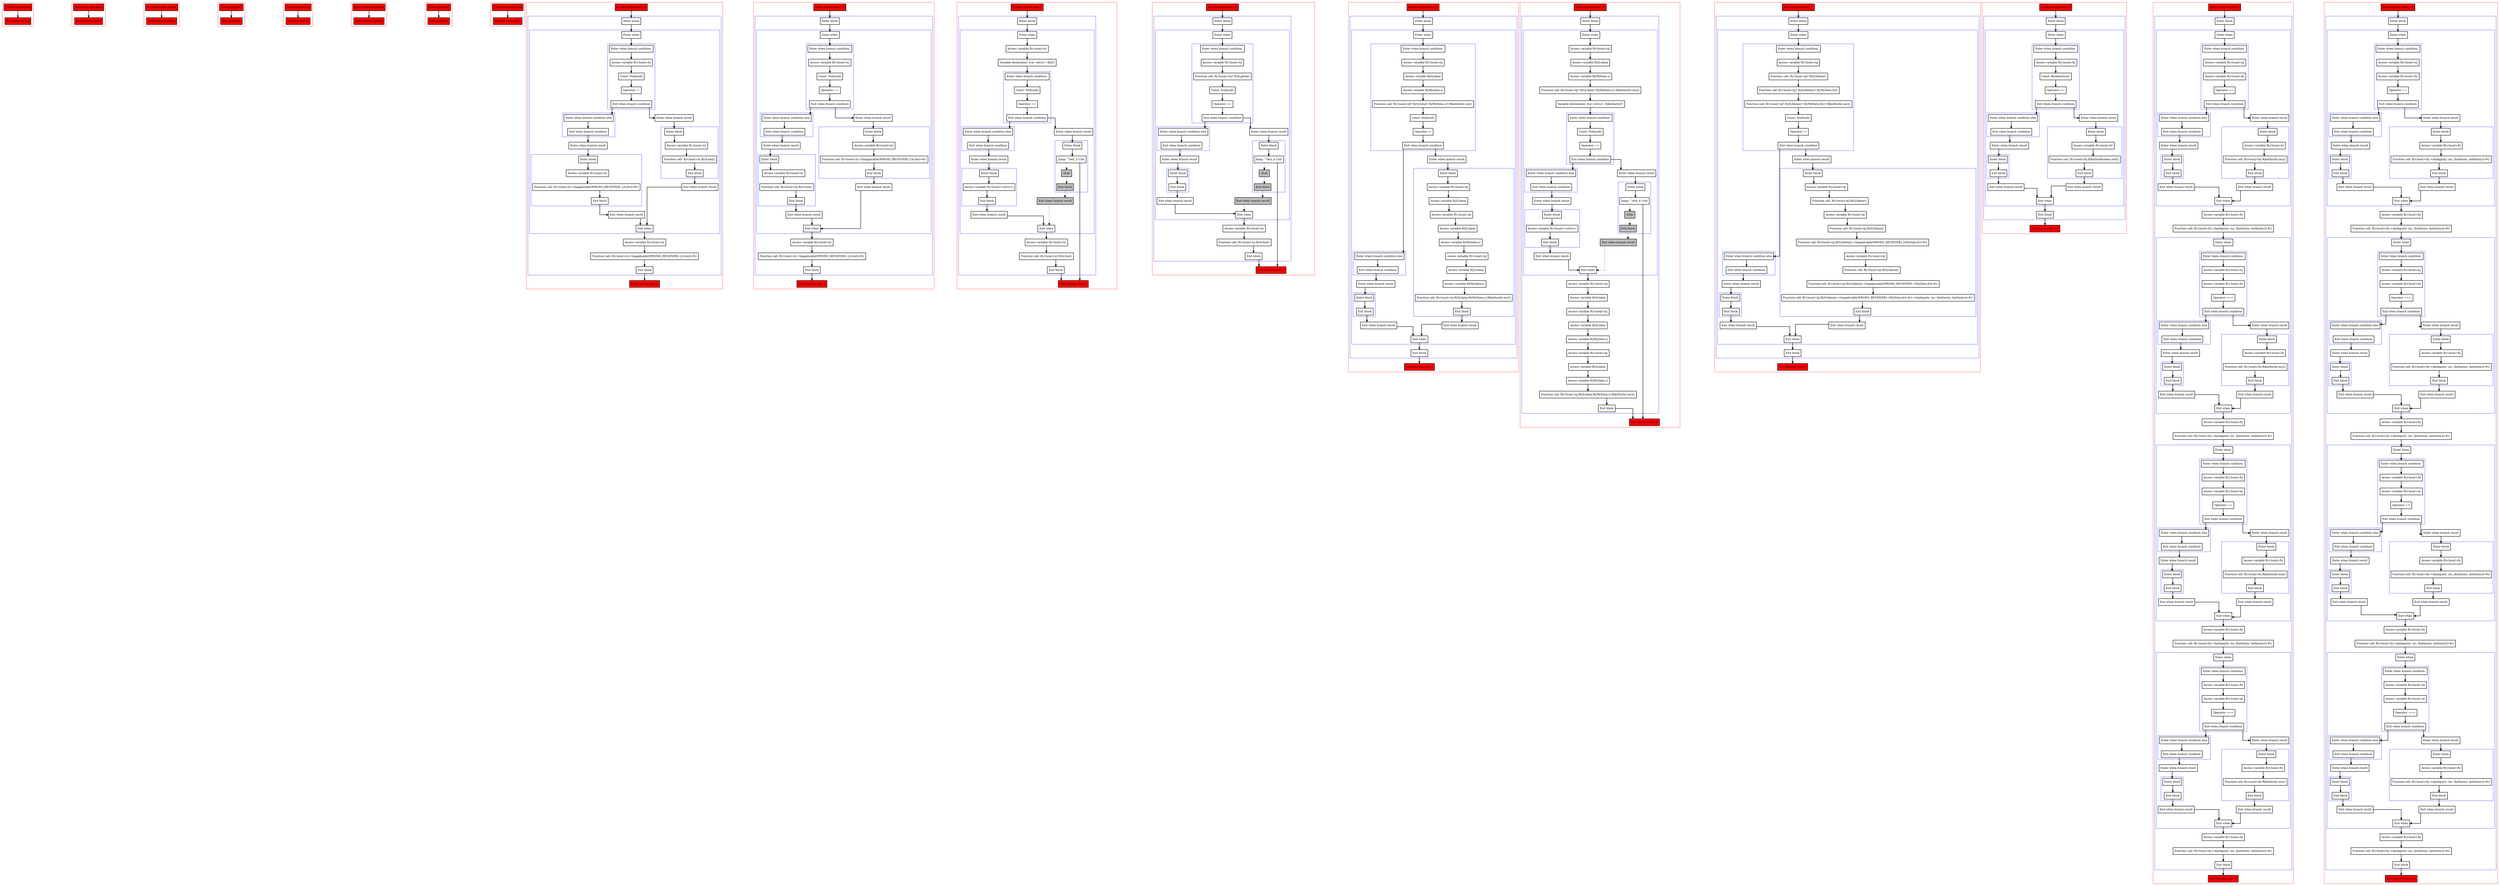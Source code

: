 digraph nullability_kt {
  graph [splines=ortho nodesep=3]
  node [shape=box penwidth=2]
  edge [penwidth=2]

  subgraph cluster_0 {
    color=red
    0 [label="Enter function foo" style="filled" fillcolor=red];
    1 [label="Exit function foo" style="filled" fillcolor=red];
  }

  0 -> {1};

  subgraph cluster_1 {
    color=red
    2 [label="Enter function getA" style="filled" fillcolor=red];
    3 [label="Exit function getA" style="filled" fillcolor=red];
  }

  2 -> {3};

  subgraph cluster_2 {
    color=red
    4 [label="Enter function getter" style="filled" fillcolor=red];
    5 [label="Exit function getter" style="filled" fillcolor=red];
  }

  4 -> {5};

  subgraph cluster_3 {
    color=red
    6 [label="Enter property" style="filled" fillcolor=red];
    7 [label="Exit property" style="filled" fillcolor=red];
  }

  6 -> {7};

  subgraph cluster_4 {
    color=red
    8 [label="Enter function fs" style="filled" fillcolor=red];
    9 [label="Exit function fs" style="filled" fillcolor=red];
  }

  8 -> {9};

  subgraph cluster_5 {
    color=red
    10 [label="Enter function getter" style="filled" fillcolor=red];
    11 [label="Exit function getter" style="filled" fillcolor=red];
  }

  10 -> {11};

  subgraph cluster_6 {
    color=red
    12 [label="Enter property" style="filled" fillcolor=red];
    13 [label="Exit property" style="filled" fillcolor=red];
  }

  12 -> {13};

  subgraph cluster_7 {
    color=red
    14 [label="Enter function fdata" style="filled" fillcolor=red];
    15 [label="Exit function fdata" style="filled" fillcolor=red];
  }

  14 -> {15};

  subgraph cluster_8 {
    color=red
    16 [label="Enter function test_1" style="filled" fillcolor=red];
    subgraph cluster_9 {
      color=blue
      17 [label="Enter block"];
      subgraph cluster_10 {
        color=blue
        18 [label="Enter when"];
        subgraph cluster_11 {
          color=blue
          19 [label="Enter when branch condition "];
          20 [label="Access variable R|<local>/x|"];
          21 [label="Const: Null(null)"];
          22 [label="Operator !="];
          23 [label="Exit when branch condition"];
        }
        subgraph cluster_12 {
          color=blue
          24 [label="Enter when branch condition else"];
          25 [label="Exit when branch condition"];
        }
        26 [label="Enter when branch result"];
        subgraph cluster_13 {
          color=blue
          27 [label="Enter block"];
          28 [label="Access variable R|<local>/x|"];
          29 [label="Function call: R|<local>/x|.<Inapplicable(WRONG_RECEIVER): [/A.foo]>#()"];
          30 [label="Exit block"];
        }
        31 [label="Exit when branch result"];
        32 [label="Enter when branch result"];
        subgraph cluster_14 {
          color=blue
          33 [label="Enter block"];
          34 [label="Access variable R|<local>/x|"];
          35 [label="Function call: R|<local>/x|.R|/A.foo|()"];
          36 [label="Exit block"];
        }
        37 [label="Exit when branch result"];
        38 [label="Exit when"];
      }
      39 [label="Access variable R|<local>/x|"];
      40 [label="Function call: R|<local>/x|.<Inapplicable(WRONG_RECEIVER): [/A.foo]>#()"];
      41 [label="Exit block"];
    }
    42 [label="Exit function test_1" style="filled" fillcolor=red];
  }

  16 -> {17};
  17 -> {18};
  18 -> {19};
  19 -> {20};
  20 -> {21};
  21 -> {22};
  22 -> {23};
  23 -> {32 24};
  24 -> {25};
  25 -> {26};
  26 -> {27};
  27 -> {28};
  28 -> {29};
  29 -> {30};
  30 -> {31};
  31 -> {38};
  32 -> {33};
  33 -> {34};
  34 -> {35};
  35 -> {36};
  36 -> {37};
  37 -> {38};
  38 -> {39};
  39 -> {40};
  40 -> {41};
  41 -> {42};

  subgraph cluster_15 {
    color=red
    43 [label="Enter function test_2" style="filled" fillcolor=red];
    subgraph cluster_16 {
      color=blue
      44 [label="Enter block"];
      subgraph cluster_17 {
        color=blue
        45 [label="Enter when"];
        subgraph cluster_18 {
          color=blue
          46 [label="Enter when branch condition "];
          47 [label="Access variable R|<local>/x|"];
          48 [label="Const: Null(null)"];
          49 [label="Operator =="];
          50 [label="Exit when branch condition"];
        }
        subgraph cluster_19 {
          color=blue
          51 [label="Enter when branch condition else"];
          52 [label="Exit when branch condition"];
        }
        53 [label="Enter when branch result"];
        subgraph cluster_20 {
          color=blue
          54 [label="Enter block"];
          55 [label="Access variable R|<local>/x|"];
          56 [label="Function call: R|<local>/x|.R|/A.foo|()"];
          57 [label="Exit block"];
        }
        58 [label="Exit when branch result"];
        59 [label="Enter when branch result"];
        subgraph cluster_21 {
          color=blue
          60 [label="Enter block"];
          61 [label="Access variable R|<local>/x|"];
          62 [label="Function call: R|<local>/x|.<Inapplicable(WRONG_RECEIVER): [/A.foo]>#()"];
          63 [label="Exit block"];
        }
        64 [label="Exit when branch result"];
        65 [label="Exit when"];
      }
      66 [label="Access variable R|<local>/x|"];
      67 [label="Function call: R|<local>/x|.<Inapplicable(WRONG_RECEIVER): [/A.foo]>#()"];
      68 [label="Exit block"];
    }
    69 [label="Exit function test_2" style="filled" fillcolor=red];
  }

  43 -> {44};
  44 -> {45};
  45 -> {46};
  46 -> {47};
  47 -> {48};
  48 -> {49};
  49 -> {50};
  50 -> {59 51};
  51 -> {52};
  52 -> {53};
  53 -> {54};
  54 -> {55};
  55 -> {56};
  56 -> {57};
  57 -> {58};
  58 -> {65};
  59 -> {60};
  60 -> {61};
  61 -> {62};
  62 -> {63};
  63 -> {64};
  64 -> {65};
  65 -> {66};
  66 -> {67};
  67 -> {68};
  68 -> {69};

  subgraph cluster_22 {
    color=red
    70 [label="Enter function test_3" style="filled" fillcolor=red];
    subgraph cluster_23 {
      color=blue
      71 [label="Enter block"];
      subgraph cluster_24 {
        color=blue
        72 [label="Enter when"];
        73 [label="Access variable R|<local>/x|"];
        74 [label="Variable declaration: lval <elvis>: R|A?|"];
        subgraph cluster_25 {
          color=blue
          75 [label="Enter when branch condition "];
          76 [label="Const: Null(null)"];
          77 [label="Operator =="];
          78 [label="Exit when branch condition"];
        }
        subgraph cluster_26 {
          color=blue
          79 [label="Enter when branch condition else"];
          80 [label="Exit when branch condition"];
        }
        81 [label="Enter when branch result"];
        subgraph cluster_27 {
          color=blue
          82 [label="Enter block"];
          83 [label="Access variable R|<local>/<elvis>|"];
          84 [label="Exit block"];
        }
        85 [label="Exit when branch result"];
        86 [label="Enter when branch result"];
        subgraph cluster_28 {
          color=blue
          87 [label="Enter block"];
          88 [label="Jump: ^test_3 Unit"];
          89 [label="Stub" style="filled" fillcolor=gray];
          90 [label="Exit block" style="filled" fillcolor=gray];
        }
        91 [label="Exit when branch result" style="filled" fillcolor=gray];
        92 [label="Exit when"];
      }
      93 [label="Access variable R|<local>/x|"];
      94 [label="Function call: R|<local>/x|.R|/A.foo|()"];
      95 [label="Exit block"];
    }
    96 [label="Exit function test_3" style="filled" fillcolor=red];
  }

  70 -> {71};
  71 -> {72};
  72 -> {73};
  73 -> {74};
  74 -> {75};
  75 -> {76};
  76 -> {77};
  77 -> {78};
  78 -> {86 79};
  79 -> {80};
  80 -> {81};
  81 -> {82};
  82 -> {83};
  83 -> {84};
  84 -> {85};
  85 -> {92};
  86 -> {87};
  87 -> {88};
  88 -> {96};
  88 -> {89} [style=dotted];
  89 -> {90} [style=dotted];
  90 -> {91} [style=dotted];
  91 -> {92} [style=dotted];
  92 -> {93};
  93 -> {94};
  94 -> {95};
  95 -> {96};

  subgraph cluster_29 {
    color=red
    97 [label="Enter function test_4" style="filled" fillcolor=red];
    subgraph cluster_30 {
      color=blue
      98 [label="Enter block"];
      subgraph cluster_31 {
        color=blue
        99 [label="Enter when"];
        subgraph cluster_32 {
          color=blue
          100 [label="Enter when branch condition "];
          101 [label="Access variable R|<local>/x|"];
          102 [label="Function call: R|<local>/x|?.R|/A.getA|()"];
          103 [label="Const: Null(null)"];
          104 [label="Operator =="];
          105 [label="Exit when branch condition"];
        }
        subgraph cluster_33 {
          color=blue
          106 [label="Enter when branch condition else"];
          107 [label="Exit when branch condition"];
        }
        108 [label="Enter when branch result"];
        subgraph cluster_34 {
          color=blue
          109 [label="Enter block"];
          110 [label="Exit block"];
        }
        111 [label="Exit when branch result"];
        112 [label="Enter when branch result"];
        subgraph cluster_35 {
          color=blue
          113 [label="Enter block"];
          114 [label="Jump: ^test_4 Unit"];
          115 [label="Stub" style="filled" fillcolor=gray];
          116 [label="Exit block" style="filled" fillcolor=gray];
        }
        117 [label="Exit when branch result" style="filled" fillcolor=gray];
        118 [label="Exit when"];
      }
      119 [label="Access variable R|<local>/x|"];
      120 [label="Function call: R|<local>/x|.R|/A.foo|()"];
      121 [label="Exit block"];
    }
    122 [label="Exit function test_4" style="filled" fillcolor=red];
  }

  97 -> {98};
  98 -> {99};
  99 -> {100};
  100 -> {101};
  101 -> {102};
  102 -> {103};
  103 -> {104};
  104 -> {105};
  105 -> {112 106};
  106 -> {107};
  107 -> {108};
  108 -> {109};
  109 -> {110};
  110 -> {111};
  111 -> {118};
  112 -> {113};
  113 -> {114};
  114 -> {122};
  114 -> {115} [style=dotted];
  115 -> {116} [style=dotted];
  116 -> {117} [style=dotted];
  117 -> {118} [style=dotted];
  118 -> {119};
  119 -> {120};
  120 -> {121};
  121 -> {122};

  subgraph cluster_36 {
    color=red
    123 [label="Enter function test_5" style="filled" fillcolor=red];
    subgraph cluster_37 {
      color=blue
      124 [label="Enter block"];
      subgraph cluster_38 {
        color=blue
        125 [label="Enter when"];
        subgraph cluster_39 {
          color=blue
          126 [label="Enter when branch condition "];
          127 [label="Access variable R|<local>/q|"];
          128 [label="Access variable R|/Q.data|"];
          129 [label="Access variable R|/MyData.s|"];
          130 [label="Function call: R|<local>/q|?.R|/Q.data|?.R|/MyData.s|?.R|kotlin/Int.inc|()"];
          131 [label="Const: Null(null)"];
          132 [label="Operator !="];
          133 [label="Exit when branch condition"];
        }
        subgraph cluster_40 {
          color=blue
          134 [label="Enter when branch condition else"];
          135 [label="Exit when branch condition"];
        }
        136 [label="Enter when branch result"];
        subgraph cluster_41 {
          color=blue
          137 [label="Enter block"];
          138 [label="Exit block"];
        }
        139 [label="Exit when branch result"];
        140 [label="Enter when branch result"];
        subgraph cluster_42 {
          color=blue
          141 [label="Enter block"];
          142 [label="Access variable R|<local>/q|"];
          143 [label="Access variable R|/Q.data|"];
          144 [label="Access variable R|<local>/q|"];
          145 [label="Access variable R|/Q.data|"];
          146 [label="Access variable R|/MyData.s|"];
          147 [label="Access variable R|<local>/q|"];
          148 [label="Access variable R|/Q.data|"];
          149 [label="Access variable R|/MyData.s|"];
          150 [label="Function call: R|<local>/q|.R|/Q.data|.R|/MyData.s|.R|kotlin/Int.inc|()"];
          151 [label="Exit block"];
        }
        152 [label="Exit when branch result"];
        153 [label="Exit when"];
      }
      154 [label="Exit block"];
    }
    155 [label="Exit function test_5" style="filled" fillcolor=red];
  }

  123 -> {124};
  124 -> {125};
  125 -> {126};
  126 -> {127};
  127 -> {128};
  128 -> {129};
  129 -> {130};
  130 -> {131};
  131 -> {132};
  132 -> {133};
  133 -> {140 134};
  134 -> {135};
  135 -> {136};
  136 -> {137};
  137 -> {138};
  138 -> {139};
  139 -> {153};
  140 -> {141};
  141 -> {142};
  142 -> {143};
  143 -> {144};
  144 -> {145};
  145 -> {146};
  146 -> {147};
  147 -> {148};
  148 -> {149};
  149 -> {150};
  150 -> {151};
  151 -> {152};
  152 -> {153};
  153 -> {154};
  154 -> {155};

  subgraph cluster_43 {
    color=red
    156 [label="Enter function test_6" style="filled" fillcolor=red];
    subgraph cluster_44 {
      color=blue
      157 [label="Enter block"];
      subgraph cluster_45 {
        color=blue
        158 [label="Enter when"];
        159 [label="Access variable R|<local>/q|"];
        160 [label="Access variable R|/Q.data|"];
        161 [label="Access variable R|/MyData.s|"];
        162 [label="Function call: R|<local>/q|?.R|/Q.data|?.R|/MyData.s|?.R|kotlin/Int.inc|()"];
        163 [label="Variable declaration: lval <elvis>: R|kotlin/Int?|"];
        subgraph cluster_46 {
          color=blue
          164 [label="Enter when branch condition "];
          165 [label="Const: Null(null)"];
          166 [label="Operator =="];
          167 [label="Exit when branch condition"];
        }
        subgraph cluster_47 {
          color=blue
          168 [label="Enter when branch condition else"];
          169 [label="Exit when branch condition"];
        }
        170 [label="Enter when branch result"];
        subgraph cluster_48 {
          color=blue
          171 [label="Enter block"];
          172 [label="Access variable R|<local>/<elvis>|"];
          173 [label="Exit block"];
        }
        174 [label="Exit when branch result"];
        175 [label="Enter when branch result"];
        subgraph cluster_49 {
          color=blue
          176 [label="Enter block"];
          177 [label="Jump: ^test_6 Unit"];
          178 [label="Stub" style="filled" fillcolor=gray];
          179 [label="Exit block" style="filled" fillcolor=gray];
        }
        180 [label="Exit when branch result" style="filled" fillcolor=gray];
        181 [label="Exit when"];
      }
      182 [label="Access variable R|<local>/q|"];
      183 [label="Access variable R|/Q.data|"];
      184 [label="Access variable R|<local>/q|"];
      185 [label="Access variable R|/Q.data|"];
      186 [label="Access variable R|/MyData.s|"];
      187 [label="Access variable R|<local>/q|"];
      188 [label="Access variable R|/Q.data|"];
      189 [label="Access variable R|/MyData.s|"];
      190 [label="Function call: R|<local>/q|.R|/Q.data|.R|/MyData.s|.R|kotlin/Int.inc|()"];
      191 [label="Exit block"];
    }
    192 [label="Exit function test_6" style="filled" fillcolor=red];
  }

  156 -> {157};
  157 -> {158};
  158 -> {159};
  159 -> {160};
  160 -> {161};
  161 -> {162};
  162 -> {163};
  163 -> {164};
  164 -> {165};
  165 -> {166};
  166 -> {167};
  167 -> {175 168};
  168 -> {169};
  169 -> {170};
  170 -> {171};
  171 -> {172};
  172 -> {173};
  173 -> {174};
  174 -> {181};
  175 -> {176};
  176 -> {177};
  177 -> {192};
  177 -> {178} [style=dotted];
  178 -> {179} [style=dotted];
  179 -> {180} [style=dotted];
  180 -> {181} [style=dotted];
  181 -> {182};
  182 -> {183};
  183 -> {184};
  184 -> {185};
  185 -> {186};
  186 -> {187};
  187 -> {188};
  188 -> {189};
  189 -> {190};
  190 -> {191};
  191 -> {192};

  subgraph cluster_50 {
    color=red
    193 [label="Enter function test_7" style="filled" fillcolor=red];
    subgraph cluster_51 {
      color=blue
      194 [label="Enter block"];
      subgraph cluster_52 {
        color=blue
        195 [label="Enter when"];
        subgraph cluster_53 {
          color=blue
          196 [label="Enter when branch condition "];
          197 [label="Access variable R|<local>/q|"];
          198 [label="Function call: R|<local>/q|?.R|/Q.fdata|()"];
          199 [label="Function call: R|<local>/q|?.R|/Q.fdata|()?.R|/MyData.fs|()"];
          200 [label="Function call: R|<local>/q|?.R|/Q.fdata|()?.R|/MyData.fs|()?.R|kotlin/Int.inc|()"];
          201 [label="Const: Null(null)"];
          202 [label="Operator !="];
          203 [label="Exit when branch condition"];
        }
        subgraph cluster_54 {
          color=blue
          204 [label="Enter when branch condition else"];
          205 [label="Exit when branch condition"];
        }
        206 [label="Enter when branch result"];
        subgraph cluster_55 {
          color=blue
          207 [label="Enter block"];
          208 [label="Exit block"];
        }
        209 [label="Exit when branch result"];
        210 [label="Enter when branch result"];
        subgraph cluster_56 {
          color=blue
          211 [label="Enter block"];
          212 [label="Access variable R|<local>/q|"];
          213 [label="Function call: R|<local>/q|.R|/Q.fdata|()"];
          214 [label="Access variable R|<local>/q|"];
          215 [label="Function call: R|<local>/q|.R|/Q.fdata|()"];
          216 [label="Function call: R|<local>/q|.R|/Q.fdata|().<Inapplicable(WRONG_RECEIVER): [/MyData.fs]>#()"];
          217 [label="Access variable R|<local>/q|"];
          218 [label="Function call: R|<local>/q|.R|/Q.fdata|()"];
          219 [label="Function call: R|<local>/q|.R|/Q.fdata|().<Inapplicable(WRONG_RECEIVER): [/MyData.fs]>#()"];
          220 [label="Function call: R|<local>/q|.R|/Q.fdata|().<Inapplicable(WRONG_RECEIVER): [/MyData.fs]>#().<Ambiguity: inc, [kotlin/inc, kotlin/inc]>#()"];
          221 [label="Exit block"];
        }
        222 [label="Exit when branch result"];
        223 [label="Exit when"];
      }
      224 [label="Exit block"];
    }
    225 [label="Exit function test_7" style="filled" fillcolor=red];
  }

  193 -> {194};
  194 -> {195};
  195 -> {196};
  196 -> {197};
  197 -> {198};
  198 -> {199};
  199 -> {200};
  200 -> {201};
  201 -> {202};
  202 -> {203};
  203 -> {210 204};
  204 -> {205};
  205 -> {206};
  206 -> {207};
  207 -> {208};
  208 -> {209};
  209 -> {223};
  210 -> {211};
  211 -> {212};
  212 -> {213};
  213 -> {214};
  214 -> {215};
  215 -> {216};
  216 -> {217};
  217 -> {218};
  218 -> {219};
  219 -> {220};
  220 -> {221};
  221 -> {222};
  222 -> {223};
  223 -> {224};
  224 -> {225};

  subgraph cluster_57 {
    color=red
    226 [label="Enter function test_8" style="filled" fillcolor=red];
    subgraph cluster_58 {
      color=blue
      227 [label="Enter block"];
      subgraph cluster_59 {
        color=blue
        228 [label="Enter when"];
        subgraph cluster_60 {
          color=blue
          229 [label="Enter when branch condition "];
          230 [label="Access variable R|<local>/b|"];
          231 [label="Const: Boolean(true)"];
          232 [label="Operator =="];
          233 [label="Exit when branch condition"];
        }
        subgraph cluster_61 {
          color=blue
          234 [label="Enter when branch condition else"];
          235 [label="Exit when branch condition"];
        }
        236 [label="Enter when branch result"];
        subgraph cluster_62 {
          color=blue
          237 [label="Enter block"];
          238 [label="Exit block"];
        }
        239 [label="Exit when branch result"];
        240 [label="Enter when branch result"];
        subgraph cluster_63 {
          color=blue
          241 [label="Enter block"];
          242 [label="Access variable R|<local>/b|"];
          243 [label="Function call: R|<local>/b|.R|kotlin/Boolean.not|()"];
          244 [label="Exit block"];
        }
        245 [label="Exit when branch result"];
        246 [label="Exit when"];
      }
      247 [label="Exit block"];
    }
    248 [label="Exit function test_8" style="filled" fillcolor=red];
  }

  226 -> {227};
  227 -> {228};
  228 -> {229};
  229 -> {230};
  230 -> {231};
  231 -> {232};
  232 -> {233};
  233 -> {240 234};
  234 -> {235};
  235 -> {236};
  236 -> {237};
  237 -> {238};
  238 -> {239};
  239 -> {246};
  240 -> {241};
  241 -> {242};
  242 -> {243};
  243 -> {244};
  244 -> {245};
  245 -> {246};
  246 -> {247};
  247 -> {248};

  subgraph cluster_64 {
    color=red
    249 [label="Enter function test_9" style="filled" fillcolor=red];
    subgraph cluster_65 {
      color=blue
      250 [label="Enter block"];
      subgraph cluster_66 {
        color=blue
        251 [label="Enter when"];
        subgraph cluster_67 {
          color=blue
          252 [label="Enter when branch condition "];
          253 [label="Access variable R|<local>/a|"];
          254 [label="Access variable R|<local>/b|"];
          255 [label="Operator =="];
          256 [label="Exit when branch condition"];
        }
        subgraph cluster_68 {
          color=blue
          257 [label="Enter when branch condition else"];
          258 [label="Exit when branch condition"];
        }
        259 [label="Enter when branch result"];
        subgraph cluster_69 {
          color=blue
          260 [label="Enter block"];
          261 [label="Exit block"];
        }
        262 [label="Exit when branch result"];
        263 [label="Enter when branch result"];
        subgraph cluster_70 {
          color=blue
          264 [label="Enter block"];
          265 [label="Access variable R|<local>/b|"];
          266 [label="Function call: R|<local>/b|.R|kotlin/Int.inc|()"];
          267 [label="Exit block"];
        }
        268 [label="Exit when branch result"];
        269 [label="Exit when"];
      }
      270 [label="Access variable R|<local>/b|"];
      271 [label="Function call: R|<local>/b|.<Ambiguity: inc, [kotlin/inc, kotlin/inc]>#()"];
      subgraph cluster_71 {
        color=blue
        272 [label="Enter when"];
        subgraph cluster_72 {
          color=blue
          273 [label="Enter when branch condition "];
          274 [label="Access variable R|<local>/a|"];
          275 [label="Access variable R|<local>/b|"];
          276 [label="Operator ==="];
          277 [label="Exit when branch condition"];
        }
        subgraph cluster_73 {
          color=blue
          278 [label="Enter when branch condition else"];
          279 [label="Exit when branch condition"];
        }
        280 [label="Enter when branch result"];
        subgraph cluster_74 {
          color=blue
          281 [label="Enter block"];
          282 [label="Exit block"];
        }
        283 [label="Exit when branch result"];
        284 [label="Enter when branch result"];
        subgraph cluster_75 {
          color=blue
          285 [label="Enter block"];
          286 [label="Access variable R|<local>/b|"];
          287 [label="Function call: R|<local>/b|.R|kotlin/Int.inc|()"];
          288 [label="Exit block"];
        }
        289 [label="Exit when branch result"];
        290 [label="Exit when"];
      }
      291 [label="Access variable R|<local>/b|"];
      292 [label="Function call: R|<local>/b|.<Ambiguity: inc, [kotlin/inc, kotlin/inc]>#()"];
      subgraph cluster_76 {
        color=blue
        293 [label="Enter when"];
        subgraph cluster_77 {
          color=blue
          294 [label="Enter when branch condition "];
          295 [label="Access variable R|<local>/b|"];
          296 [label="Access variable R|<local>/a|"];
          297 [label="Operator =="];
          298 [label="Exit when branch condition"];
        }
        subgraph cluster_78 {
          color=blue
          299 [label="Enter when branch condition else"];
          300 [label="Exit when branch condition"];
        }
        301 [label="Enter when branch result"];
        subgraph cluster_79 {
          color=blue
          302 [label="Enter block"];
          303 [label="Exit block"];
        }
        304 [label="Exit when branch result"];
        305 [label="Enter when branch result"];
        subgraph cluster_80 {
          color=blue
          306 [label="Enter block"];
          307 [label="Access variable R|<local>/b|"];
          308 [label="Function call: R|<local>/b|.R|kotlin/Int.inc|()"];
          309 [label="Exit block"];
        }
        310 [label="Exit when branch result"];
        311 [label="Exit when"];
      }
      312 [label="Access variable R|<local>/b|"];
      313 [label="Function call: R|<local>/b|.<Ambiguity: inc, [kotlin/inc, kotlin/inc]>#()"];
      subgraph cluster_81 {
        color=blue
        314 [label="Enter when"];
        subgraph cluster_82 {
          color=blue
          315 [label="Enter when branch condition "];
          316 [label="Access variable R|<local>/b|"];
          317 [label="Access variable R|<local>/a|"];
          318 [label="Operator ==="];
          319 [label="Exit when branch condition"];
        }
        subgraph cluster_83 {
          color=blue
          320 [label="Enter when branch condition else"];
          321 [label="Exit when branch condition"];
        }
        322 [label="Enter when branch result"];
        subgraph cluster_84 {
          color=blue
          323 [label="Enter block"];
          324 [label="Exit block"];
        }
        325 [label="Exit when branch result"];
        326 [label="Enter when branch result"];
        subgraph cluster_85 {
          color=blue
          327 [label="Enter block"];
          328 [label="Access variable R|<local>/b|"];
          329 [label="Function call: R|<local>/b|.R|kotlin/Int.inc|()"];
          330 [label="Exit block"];
        }
        331 [label="Exit when branch result"];
        332 [label="Exit when"];
      }
      333 [label="Access variable R|<local>/b|"];
      334 [label="Function call: R|<local>/b|.<Ambiguity: inc, [kotlin/inc, kotlin/inc]>#()"];
      335 [label="Exit block"];
    }
    336 [label="Exit function test_9" style="filled" fillcolor=red];
  }

  249 -> {250};
  250 -> {251};
  251 -> {252};
  252 -> {253};
  253 -> {254};
  254 -> {255};
  255 -> {256};
  256 -> {263 257};
  257 -> {258};
  258 -> {259};
  259 -> {260};
  260 -> {261};
  261 -> {262};
  262 -> {269};
  263 -> {264};
  264 -> {265};
  265 -> {266};
  266 -> {267};
  267 -> {268};
  268 -> {269};
  269 -> {270};
  270 -> {271};
  271 -> {272};
  272 -> {273};
  273 -> {274};
  274 -> {275};
  275 -> {276};
  276 -> {277};
  277 -> {284 278};
  278 -> {279};
  279 -> {280};
  280 -> {281};
  281 -> {282};
  282 -> {283};
  283 -> {290};
  284 -> {285};
  285 -> {286};
  286 -> {287};
  287 -> {288};
  288 -> {289};
  289 -> {290};
  290 -> {291};
  291 -> {292};
  292 -> {293};
  293 -> {294};
  294 -> {295};
  295 -> {296};
  296 -> {297};
  297 -> {298};
  298 -> {305 299};
  299 -> {300};
  300 -> {301};
  301 -> {302};
  302 -> {303};
  303 -> {304};
  304 -> {311};
  305 -> {306};
  306 -> {307};
  307 -> {308};
  308 -> {309};
  309 -> {310};
  310 -> {311};
  311 -> {312};
  312 -> {313};
  313 -> {314};
  314 -> {315};
  315 -> {316};
  316 -> {317};
  317 -> {318};
  318 -> {319};
  319 -> {326 320};
  320 -> {321};
  321 -> {322};
  322 -> {323};
  323 -> {324};
  324 -> {325};
  325 -> {332};
  326 -> {327};
  327 -> {328};
  328 -> {329};
  329 -> {330};
  330 -> {331};
  331 -> {332};
  332 -> {333};
  333 -> {334};
  334 -> {335};
  335 -> {336};

  subgraph cluster_86 {
    color=red
    337 [label="Enter function test_10" style="filled" fillcolor=red];
    subgraph cluster_87 {
      color=blue
      338 [label="Enter block"];
      subgraph cluster_88 {
        color=blue
        339 [label="Enter when"];
        subgraph cluster_89 {
          color=blue
          340 [label="Enter when branch condition "];
          341 [label="Access variable R|<local>/a|"];
          342 [label="Access variable R|<local>/b|"];
          343 [label="Operator =="];
          344 [label="Exit when branch condition"];
        }
        subgraph cluster_90 {
          color=blue
          345 [label="Enter when branch condition else"];
          346 [label="Exit when branch condition"];
        }
        347 [label="Enter when branch result"];
        subgraph cluster_91 {
          color=blue
          348 [label="Enter block"];
          349 [label="Exit block"];
        }
        350 [label="Exit when branch result"];
        351 [label="Enter when branch result"];
        subgraph cluster_92 {
          color=blue
          352 [label="Enter block"];
          353 [label="Access variable R|<local>/b|"];
          354 [label="Function call: R|<local>/b|.<Ambiguity: inc, [kotlin/inc, kotlin/inc]>#()"];
          355 [label="Exit block"];
        }
        356 [label="Exit when branch result"];
        357 [label="Exit when"];
      }
      358 [label="Access variable R|<local>/b|"];
      359 [label="Function call: R|<local>/b|.<Ambiguity: inc, [kotlin/inc, kotlin/inc]>#()"];
      subgraph cluster_93 {
        color=blue
        360 [label="Enter when"];
        subgraph cluster_94 {
          color=blue
          361 [label="Enter when branch condition "];
          362 [label="Access variable R|<local>/a|"];
          363 [label="Access variable R|<local>/b|"];
          364 [label="Operator ==="];
          365 [label="Exit when branch condition"];
        }
        subgraph cluster_95 {
          color=blue
          366 [label="Enter when branch condition else"];
          367 [label="Exit when branch condition"];
        }
        368 [label="Enter when branch result"];
        subgraph cluster_96 {
          color=blue
          369 [label="Enter block"];
          370 [label="Exit block"];
        }
        371 [label="Exit when branch result"];
        372 [label="Enter when branch result"];
        subgraph cluster_97 {
          color=blue
          373 [label="Enter block"];
          374 [label="Access variable R|<local>/b|"];
          375 [label="Function call: R|<local>/b|.<Ambiguity: inc, [kotlin/inc, kotlin/inc]>#()"];
          376 [label="Exit block"];
        }
        377 [label="Exit when branch result"];
        378 [label="Exit when"];
      }
      379 [label="Access variable R|<local>/b|"];
      380 [label="Function call: R|<local>/b|.<Ambiguity: inc, [kotlin/inc, kotlin/inc]>#()"];
      subgraph cluster_98 {
        color=blue
        381 [label="Enter when"];
        subgraph cluster_99 {
          color=blue
          382 [label="Enter when branch condition "];
          383 [label="Access variable R|<local>/b|"];
          384 [label="Access variable R|<local>/a|"];
          385 [label="Operator =="];
          386 [label="Exit when branch condition"];
        }
        subgraph cluster_100 {
          color=blue
          387 [label="Enter when branch condition else"];
          388 [label="Exit when branch condition"];
        }
        389 [label="Enter when branch result"];
        subgraph cluster_101 {
          color=blue
          390 [label="Enter block"];
          391 [label="Exit block"];
        }
        392 [label="Exit when branch result"];
        393 [label="Enter when branch result"];
        subgraph cluster_102 {
          color=blue
          394 [label="Enter block"];
          395 [label="Access variable R|<local>/b|"];
          396 [label="Function call: R|<local>/b|.<Ambiguity: inc, [kotlin/inc, kotlin/inc]>#()"];
          397 [label="Exit block"];
        }
        398 [label="Exit when branch result"];
        399 [label="Exit when"];
      }
      400 [label="Access variable R|<local>/b|"];
      401 [label="Function call: R|<local>/b|.<Ambiguity: inc, [kotlin/inc, kotlin/inc]>#()"];
      subgraph cluster_103 {
        color=blue
        402 [label="Enter when"];
        subgraph cluster_104 {
          color=blue
          403 [label="Enter when branch condition "];
          404 [label="Access variable R|<local>/b|"];
          405 [label="Access variable R|<local>/a|"];
          406 [label="Operator ==="];
          407 [label="Exit when branch condition"];
        }
        subgraph cluster_105 {
          color=blue
          408 [label="Enter when branch condition else"];
          409 [label="Exit when branch condition"];
        }
        410 [label="Enter when branch result"];
        subgraph cluster_106 {
          color=blue
          411 [label="Enter block"];
          412 [label="Exit block"];
        }
        413 [label="Exit when branch result"];
        414 [label="Enter when branch result"];
        subgraph cluster_107 {
          color=blue
          415 [label="Enter block"];
          416 [label="Access variable R|<local>/b|"];
          417 [label="Function call: R|<local>/b|.<Ambiguity: inc, [kotlin/inc, kotlin/inc]>#()"];
          418 [label="Exit block"];
        }
        419 [label="Exit when branch result"];
        420 [label="Exit when"];
      }
      421 [label="Access variable R|<local>/b|"];
      422 [label="Function call: R|<local>/b|.<Ambiguity: inc, [kotlin/inc, kotlin/inc]>#()"];
      423 [label="Exit block"];
    }
    424 [label="Exit function test_10" style="filled" fillcolor=red];
  }

  337 -> {338};
  338 -> {339};
  339 -> {340};
  340 -> {341};
  341 -> {342};
  342 -> {343};
  343 -> {344};
  344 -> {351 345};
  345 -> {346};
  346 -> {347};
  347 -> {348};
  348 -> {349};
  349 -> {350};
  350 -> {357};
  351 -> {352};
  352 -> {353};
  353 -> {354};
  354 -> {355};
  355 -> {356};
  356 -> {357};
  357 -> {358};
  358 -> {359};
  359 -> {360};
  360 -> {361};
  361 -> {362};
  362 -> {363};
  363 -> {364};
  364 -> {365};
  365 -> {372 366};
  366 -> {367};
  367 -> {368};
  368 -> {369};
  369 -> {370};
  370 -> {371};
  371 -> {378};
  372 -> {373};
  373 -> {374};
  374 -> {375};
  375 -> {376};
  376 -> {377};
  377 -> {378};
  378 -> {379};
  379 -> {380};
  380 -> {381};
  381 -> {382};
  382 -> {383};
  383 -> {384};
  384 -> {385};
  385 -> {386};
  386 -> {393 387};
  387 -> {388};
  388 -> {389};
  389 -> {390};
  390 -> {391};
  391 -> {392};
  392 -> {399};
  393 -> {394};
  394 -> {395};
  395 -> {396};
  396 -> {397};
  397 -> {398};
  398 -> {399};
  399 -> {400};
  400 -> {401};
  401 -> {402};
  402 -> {403};
  403 -> {404};
  404 -> {405};
  405 -> {406};
  406 -> {407};
  407 -> {414 408};
  408 -> {409};
  409 -> {410};
  410 -> {411};
  411 -> {412};
  412 -> {413};
  413 -> {420};
  414 -> {415};
  415 -> {416};
  416 -> {417};
  417 -> {418};
  418 -> {419};
  419 -> {420};
  420 -> {421};
  421 -> {422};
  422 -> {423};
  423 -> {424};

}
